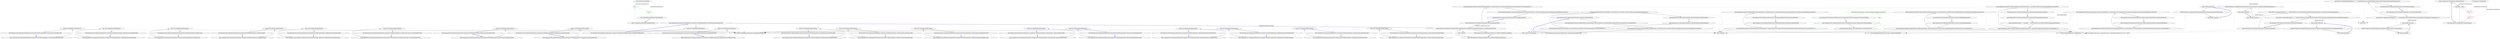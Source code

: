 digraph  {
d1 [label="min = -1", span="18-18", cluster="CommandLine.BaseAttribute.BaseAttribute()", color=green, community=0];
d4 [label="CommandLine.BaseAttribute", span=""];
d0 [label="Entry CommandLine.BaseAttribute.BaseAttribute()", span="16-16", cluster="CommandLine.BaseAttribute.BaseAttribute()"];
d2 [label="max = -1", span="19-19", cluster="CommandLine.BaseAttribute.BaseAttribute()", color=green, community=0];
d3 [label="Exit CommandLine.BaseAttribute.BaseAttribute()", span="16-16", cluster="CommandLine.BaseAttribute.BaseAttribute()"];
m1_27 [label="Entry Humanizer.Tests.DehumanizeToEnumTests.HonorsDescriptionAttribute()", span="28-28", cluster="Humanizer.Tests.DehumanizeToEnumTests.HonorsDescriptionAttribute()", file="HelpTextTests.cs"];
m1_29 [label="Assert.Equal(EnumUnderTest.MemberWithDescriptionAttribute, EnumTestsResources.MemberWithDescriptionAttribute.DehumanizeTo(typeof(EnumUnderTest)))", span="31-31", cluster="Humanizer.Tests.DehumanizeToEnumTests.HonorsDescriptionAttribute()", file="HelpTextTests.cs"];
m1_28 [label="Assert.Equal(EnumUnderTest.MemberWithDescriptionAttribute, EnumTestsResources.MemberWithDescriptionAttribute.DehumanizeTo<EnumUnderTest>())", span="30-30", cluster="Humanizer.Tests.DehumanizeToEnumTests.HonorsDescriptionAttribute()", file="HelpTextTests.cs"];
m1_30 [label="Exit Humanizer.Tests.DehumanizeToEnumTests.HonorsDescriptionAttribute()", span="28-28", cluster="Humanizer.Tests.DehumanizeToEnumTests.HonorsDescriptionAttribute()", file="HelpTextTests.cs"];
m1_75 [label="Entry Humanizer.Tests.DehumanizeToEnumTests.DummyStructWithEnumInterfaces.ToChar(System.IFormatProvider)", span="109-109", cluster="Humanizer.Tests.DehumanizeToEnumTests.DummyStructWithEnumInterfaces.ToChar(System.IFormatProvider)", file="HelpTextTests.cs"];
m1_76 [label="throw new NotImplementedException();", span="111-111", cluster="Humanizer.Tests.DehumanizeToEnumTests.DummyStructWithEnumInterfaces.ToChar(System.IFormatProvider)", file="HelpTextTests.cs"];
m1_77 [label="Exit Humanizer.Tests.DehumanizeToEnumTests.DummyStructWithEnumInterfaces.ToChar(System.IFormatProvider)", span="109-109", cluster="Humanizer.Tests.DehumanizeToEnumTests.DummyStructWithEnumInterfaces.ToChar(System.IFormatProvider)", file="HelpTextTests.cs"];
m1_81 [label="Entry Humanizer.Tests.DehumanizeToEnumTests.DummyStructWithEnumInterfaces.ToByte(System.IFormatProvider)", span="119-119", cluster="Humanizer.Tests.DehumanizeToEnumTests.DummyStructWithEnumInterfaces.ToByte(System.IFormatProvider)", file="HelpTextTests.cs"];
m1_82 [label="throw new NotImplementedException();", span="121-121", cluster="Humanizer.Tests.DehumanizeToEnumTests.DummyStructWithEnumInterfaces.ToByte(System.IFormatProvider)", file="HelpTextTests.cs"];
m1_83 [label="Exit Humanizer.Tests.DehumanizeToEnumTests.DummyStructWithEnumInterfaces.ToByte(System.IFormatProvider)", span="119-119", cluster="Humanizer.Tests.DehumanizeToEnumTests.DummyStructWithEnumInterfaces.ToByte(System.IFormatProvider)", file="HelpTextTests.cs"];
m1_41 [label="Entry Humanizer.Tests.DehumanizeToEnumTests.DehumanizeMembersWithoutDescriptionAttribute()", span="50-50", cluster="Humanizer.Tests.DehumanizeToEnumTests.DehumanizeMembersWithoutDescriptionAttribute()", file="HelpTextTests.cs"];
m1_43 [label="Assert.Equal(EnumUnderTest.MemberWithoutDescriptionAttribute, EnumTestsResources.MemberWithoutDescriptionAttributeSentence.DehumanizeTo(typeof(EnumUnderTest)))", span="53-53", cluster="Humanizer.Tests.DehumanizeToEnumTests.DehumanizeMembersWithoutDescriptionAttribute()", file="HelpTextTests.cs"];
m1_42 [label="Assert.Equal(EnumUnderTest.MemberWithoutDescriptionAttribute, EnumTestsResources.MemberWithoutDescriptionAttributeSentence.DehumanizeTo<EnumUnderTest>())", span="52-52", cluster="Humanizer.Tests.DehumanizeToEnumTests.DehumanizeMembersWithoutDescriptionAttribute()", file="HelpTextTests.cs"];
m1_44 [label="Exit Humanizer.Tests.DehumanizeToEnumTests.DehumanizeMembersWithoutDescriptionAttribute()", span="50-50", cluster="Humanizer.Tests.DehumanizeToEnumTests.DehumanizeMembersWithoutDescriptionAttribute()", file="HelpTextTests.cs"];
m1_65 [label="Entry System.NotImplementedException.NotImplementedException()", span="0-0", cluster="System.NotImplementedException.NotImplementedException()", file="HelpTextTests.cs"];
m1_69 [label="Entry Humanizer.Tests.DehumanizeToEnumTests.DummyStructWithEnumInterfaces.GetTypeCode()", span="99-99", cluster="Humanizer.Tests.DehumanizeToEnumTests.DummyStructWithEnumInterfaces.GetTypeCode()", file="HelpTextTests.cs"];
m1_70 [label="throw new NotImplementedException();", span="101-101", cluster="Humanizer.Tests.DehumanizeToEnumTests.DummyStructWithEnumInterfaces.GetTypeCode()", file="HelpTextTests.cs"];
m1_71 [label="Exit Humanizer.Tests.DehumanizeToEnumTests.DummyStructWithEnumInterfaces.GetTypeCode()", span="99-99", cluster="Humanizer.Tests.DehumanizeToEnumTests.DummyStructWithEnumInterfaces.GetTypeCode()", file="HelpTextTests.cs"];
m1_62 [label="Entry Humanizer.Tests.DehumanizeToEnumTests.DummyStructWithEnumInterfaces.CompareTo(object)", span="89-89", cluster="Humanizer.Tests.DehumanizeToEnumTests.DummyStructWithEnumInterfaces.CompareTo(object)", file="HelpTextTests.cs"];
m1_63 [label="throw new NotImplementedException();", span="91-91", cluster="Humanizer.Tests.DehumanizeToEnumTests.DummyStructWithEnumInterfaces.CompareTo(object)", file="HelpTextTests.cs"];
m1_64 [label="Exit Humanizer.Tests.DehumanizeToEnumTests.DummyStructWithEnumInterfaces.CompareTo(object)", span="89-89", cluster="Humanizer.Tests.DehumanizeToEnumTests.DummyStructWithEnumInterfaces.CompareTo(object)", file="HelpTextTests.cs"];
m1_4 [label="Entry Unk.>", span="", cluster="Unk.>", file="HelpTextTests.cs"];
m1_78 [label="Entry Humanizer.Tests.DehumanizeToEnumTests.DummyStructWithEnumInterfaces.ToSByte(System.IFormatProvider)", span="114-114", cluster="Humanizer.Tests.DehumanizeToEnumTests.DummyStructWithEnumInterfaces.ToSByte(System.IFormatProvider)", file="HelpTextTests.cs"];
m1_79 [label="throw new NotImplementedException();", span="116-116", cluster="Humanizer.Tests.DehumanizeToEnumTests.DummyStructWithEnumInterfaces.ToSByte(System.IFormatProvider)", file="HelpTextTests.cs"];
m1_80 [label="Exit Humanizer.Tests.DehumanizeToEnumTests.DummyStructWithEnumInterfaces.ToSByte(System.IFormatProvider)", span="114-114", cluster="Humanizer.Tests.DehumanizeToEnumTests.DummyStructWithEnumInterfaces.ToSByte(System.IFormatProvider)", file="HelpTextTests.cs"];
m1_117 [label="Entry Humanizer.Tests.DehumanizeToEnumTests.DummyStructWithEnumInterfaces.ToType(System.Type, System.IFormatProvider)", span="179-179", cluster="Humanizer.Tests.DehumanizeToEnumTests.DummyStructWithEnumInterfaces.ToType(System.Type, System.IFormatProvider)", file="HelpTextTests.cs"];
m1_118 [label="throw new NotImplementedException();", span="181-181", cluster="Humanizer.Tests.DehumanizeToEnumTests.DummyStructWithEnumInterfaces.ToType(System.Type, System.IFormatProvider)", file="HelpTextTests.cs"];
m1_119 [label="Exit Humanizer.Tests.DehumanizeToEnumTests.DummyStructWithEnumInterfaces.ToType(System.Type, System.IFormatProvider)", span="179-179", cluster="Humanizer.Tests.DehumanizeToEnumTests.DummyStructWithEnumInterfaces.ToType(System.Type, System.IFormatProvider)", file="HelpTextTests.cs"];
m1_96 [label="Entry Humanizer.Tests.DehumanizeToEnumTests.DummyStructWithEnumInterfaces.ToInt64(System.IFormatProvider)", span="144-144", cluster="Humanizer.Tests.DehumanizeToEnumTests.DummyStructWithEnumInterfaces.ToInt64(System.IFormatProvider)", file="HelpTextTests.cs"];
m1_97 [label="throw new NotImplementedException();", span="146-146", cluster="Humanizer.Tests.DehumanizeToEnumTests.DummyStructWithEnumInterfaces.ToInt64(System.IFormatProvider)", file="HelpTextTests.cs"];
m1_98 [label="Exit Humanizer.Tests.DehumanizeToEnumTests.DummyStructWithEnumInterfaces.ToInt64(System.IFormatProvider)", span="144-144", cluster="Humanizer.Tests.DehumanizeToEnumTests.DummyStructWithEnumInterfaces.ToInt64(System.IFormatProvider)", file="HelpTextTests.cs"];
m1_13 [label="Entry Humanizer.Tests.DehumanizeToEnumTests.ThrowsForEnumNoMatch()", span="15-15", cluster="Humanizer.Tests.DehumanizeToEnumTests.ThrowsForEnumNoMatch()", file="HelpTextTests.cs"];
m1_15 [label="Assert.Throws<NoMatchFoundException>(() => EnumTestsResources.MemberWithDescriptionAttribute.DehumanizeTo(typeof(DummyEnum)))", span="18-18", cluster="Humanizer.Tests.DehumanizeToEnumTests.ThrowsForEnumNoMatch()", file="HelpTextTests.cs"];
m1_14 [label="Assert.Throws<NoMatchFoundException>(() => EnumTestsResources.MemberWithDescriptionAttribute.DehumanizeTo<DummyEnum>())", span="17-17", cluster="Humanizer.Tests.DehumanizeToEnumTests.ThrowsForEnumNoMatch()", file="HelpTextTests.cs"];
m1_16 [label="Exit Humanizer.Tests.DehumanizeToEnumTests.ThrowsForEnumNoMatch()", span="15-15", cluster="Humanizer.Tests.DehumanizeToEnumTests.ThrowsForEnumNoMatch()", file="HelpTextTests.cs"];
m1_54 [label="Entry Humanizer.Tests.DehumanizeToEnumTests.HonorsDisplayAttribute()", span="74-74", cluster="Humanizer.Tests.DehumanizeToEnumTests.HonorsDisplayAttribute()", file="HelpTextTests.cs"];
m1_56 [label="Assert.Equal(EnumUnderTest.MemberWithDisplayAttribute, EnumTestsResources.MemberWithDisplayAttribute.DehumanizeTo(typeof(EnumUnderTest)))", span="77-77", cluster="Humanizer.Tests.DehumanizeToEnumTests.HonorsDisplayAttribute()", file="HelpTextTests.cs"];
m1_55 [label="Assert.Equal(EnumUnderTest.MemberWithDisplayAttribute, EnumTestsResources.MemberWithDisplayAttribute.DehumanizeTo<EnumUnderTest>())", span="76-76", cluster="Humanizer.Tests.DehumanizeToEnumTests.HonorsDisplayAttribute()", file="HelpTextTests.cs"];
m1_57 [label="Exit Humanizer.Tests.DehumanizeToEnumTests.HonorsDisplayAttribute()", span="74-74", cluster="Humanizer.Tests.DehumanizeToEnumTests.HonorsDisplayAttribute()", file="HelpTextTests.cs"];
m1_12 [label="Entry string.DehumanizeTo(System.Type, Humanizer.OnNoMatch)", span="33-33", cluster="string.DehumanizeTo(System.Type, Humanizer.OnNoMatch)", file="HelpTextTests.cs"];
m1_17 [label="Entry lambda expression", span="17-17", cluster="lambda expression", file="HelpTextTests.cs"];
m1_10 [label="EnumTestsResources.MemberWithDescriptionAttribute.DehumanizeTo(typeof(DummyStructWithEnumInterfaces))", span="11-11", cluster="lambda expression", file="HelpTextTests.cs"];
m1_21 [label="EnumTestsResources.MemberWithDescriptionAttribute.DehumanizeTo(typeof(DummyEnum))", span="18-18", cluster="lambda expression", file="HelpTextTests.cs"];
m1_6 [label="EnumTestsResources.MemberWithDescriptionAttribute.DehumanizeTo<DummyStructWithEnumInterfaces>()", span="10-10", cluster="lambda expression", file="HelpTextTests.cs"];
m1_18 [label="EnumTestsResources.MemberWithDescriptionAttribute.DehumanizeTo<DummyEnum>()", span="17-17", cluster="lambda expression", file="HelpTextTests.cs"];
m1_9 [label="Entry lambda expression", span="11-11", cluster="lambda expression", file="HelpTextTests.cs"];
m1_11 [label="Exit lambda expression", span="11-11", cluster="lambda expression", file="HelpTextTests.cs"];
m1_20 [label="Entry lambda expression", span="18-18", cluster="lambda expression", file="HelpTextTests.cs"];
m1_22 [label="Exit lambda expression", span="18-18", cluster="lambda expression", file="HelpTextTests.cs"];
m1_5 [label="Entry lambda expression", span="10-10", cluster="lambda expression", file="HelpTextTests.cs"];
m1_7 [label="Exit lambda expression", span="10-10", cluster="lambda expression", file="HelpTextTests.cs"];
m1_19 [label="Exit lambda expression", span="17-17", cluster="lambda expression", file="HelpTextTests.cs"];
m1_26 [label="Entry Unk.Null", span="", cluster="Unk.Null", file="HelpTextTests.cs"];
m1_0 [label="Entry Humanizer.Tests.DehumanizeToEnumTests.ThrowsForNonEnums()", span="8-8", cluster="Humanizer.Tests.DehumanizeToEnumTests.ThrowsForNonEnums()", file="HelpTextTests.cs"];
m1_2 [label="Assert.Throws<ArgumentException>(() => EnumTestsResources.MemberWithDescriptionAttribute.DehumanizeTo(typeof(DummyStructWithEnumInterfaces)))", span="11-11", cluster="Humanizer.Tests.DehumanizeToEnumTests.ThrowsForNonEnums()", file="HelpTextTests.cs"];
m1_1 [label="Assert.Throws<ArgumentException>(() => EnumTestsResources.MemberWithDescriptionAttribute.DehumanizeTo<DummyStructWithEnumInterfaces>())", span="10-10", cluster="Humanizer.Tests.DehumanizeToEnumTests.ThrowsForNonEnums()", file="HelpTextTests.cs"];
m1_3 [label="Exit Humanizer.Tests.DehumanizeToEnumTests.ThrowsForNonEnums()", span="8-8", cluster="Humanizer.Tests.DehumanizeToEnumTests.ThrowsForNonEnums()", file="HelpTextTests.cs"];
m1_53 [label="Entry System.Enum.ToString()", span="0-0", cluster="System.Enum.ToString()", file="HelpTextTests.cs"];
m1_45 [label="Entry Humanizer.Tests.DehumanizeToEnumTests.IsCaseInsensitive(string, Humanizer.Tests.EnumUnderTest)", span="60-60", cluster="Humanizer.Tests.DehumanizeToEnumTests.IsCaseInsensitive(string, Humanizer.Tests.EnumUnderTest)", file="HelpTextTests.cs"];
m1_47 [label="Assert.Equal(expectedEnum, input.DehumanizeTo(typeof(EnumUnderTest)))", span="63-63", cluster="Humanizer.Tests.DehumanizeToEnumTests.IsCaseInsensitive(string, Humanizer.Tests.EnumUnderTest)", color=green, community=0, file="HelpTextTests.cs"];
m1_46 [label="Assert.Equal(expectedEnum, input.DehumanizeTo<EnumUnderTest>())", span="62-62", cluster="Humanizer.Tests.DehumanizeToEnumTests.IsCaseInsensitive(string, Humanizer.Tests.EnumUnderTest)", file="HelpTextTests.cs"];
m1_48 [label="Exit Humanizer.Tests.DehumanizeToEnumTests.IsCaseInsensitive(string, Humanizer.Tests.EnumUnderTest)", span="60-60", cluster="Humanizer.Tests.DehumanizeToEnumTests.IsCaseInsensitive(string, Humanizer.Tests.EnumUnderTest)", file="HelpTextTests.cs"];
m1_102 [label="Entry Humanizer.Tests.DehumanizeToEnumTests.DummyStructWithEnumInterfaces.ToSingle(System.IFormatProvider)", span="154-154", cluster="Humanizer.Tests.DehumanizeToEnumTests.DummyStructWithEnumInterfaces.ToSingle(System.IFormatProvider)", file="HelpTextTests.cs"];
m1_103 [label="throw new NotImplementedException();", span="156-156", cluster="Humanizer.Tests.DehumanizeToEnumTests.DummyStructWithEnumInterfaces.ToSingle(System.IFormatProvider)", file="HelpTextTests.cs"];
m1_104 [label="Exit Humanizer.Tests.DehumanizeToEnumTests.DummyStructWithEnumInterfaces.ToSingle(System.IFormatProvider)", span="154-154", cluster="Humanizer.Tests.DehumanizeToEnumTests.DummyStructWithEnumInterfaces.ToSingle(System.IFormatProvider)", file="HelpTextTests.cs"];
m1_105 [label="Entry Humanizer.Tests.DehumanizeToEnumTests.DummyStructWithEnumInterfaces.ToDouble(System.IFormatProvider)", span="159-159", cluster="Humanizer.Tests.DehumanizeToEnumTests.DummyStructWithEnumInterfaces.ToDouble(System.IFormatProvider)", file="HelpTextTests.cs"];
m1_106 [label="throw new NotImplementedException();", span="161-161", cluster="Humanizer.Tests.DehumanizeToEnumTests.DummyStructWithEnumInterfaces.ToDouble(System.IFormatProvider)", file="HelpTextTests.cs"];
m1_107 [label="Exit Humanizer.Tests.DehumanizeToEnumTests.DummyStructWithEnumInterfaces.ToDouble(System.IFormatProvider)", span="159-159", cluster="Humanizer.Tests.DehumanizeToEnumTests.DummyStructWithEnumInterfaces.ToDouble(System.IFormatProvider)", file="HelpTextTests.cs"];
m1_99 [label="Entry Humanizer.Tests.DehumanizeToEnumTests.DummyStructWithEnumInterfaces.ToUInt64(System.IFormatProvider)", span="149-149", cluster="Humanizer.Tests.DehumanizeToEnumTests.DummyStructWithEnumInterfaces.ToUInt64(System.IFormatProvider)", file="HelpTextTests.cs"];
m1_100 [label="throw new NotImplementedException();", span="151-151", cluster="Humanizer.Tests.DehumanizeToEnumTests.DummyStructWithEnumInterfaces.ToUInt64(System.IFormatProvider)", file="HelpTextTests.cs"];
m1_101 [label="Exit Humanizer.Tests.DehumanizeToEnumTests.DummyStructWithEnumInterfaces.ToUInt64(System.IFormatProvider)", span="149-149", cluster="Humanizer.Tests.DehumanizeToEnumTests.DummyStructWithEnumInterfaces.ToUInt64(System.IFormatProvider)", file="HelpTextTests.cs"];
m1_93 [label="Entry Humanizer.Tests.DehumanizeToEnumTests.DummyStructWithEnumInterfaces.ToUInt32(System.IFormatProvider)", span="139-139", cluster="Humanizer.Tests.DehumanizeToEnumTests.DummyStructWithEnumInterfaces.ToUInt32(System.IFormatProvider)", file="HelpTextTests.cs"];
m1_94 [label="throw new NotImplementedException();", span="141-141", cluster="Humanizer.Tests.DehumanizeToEnumTests.DummyStructWithEnumInterfaces.ToUInt32(System.IFormatProvider)", file="HelpTextTests.cs"];
m1_95 [label="Exit Humanizer.Tests.DehumanizeToEnumTests.DummyStructWithEnumInterfaces.ToUInt32(System.IFormatProvider)", span="139-139", cluster="Humanizer.Tests.DehumanizeToEnumTests.DummyStructWithEnumInterfaces.ToUInt32(System.IFormatProvider)", file="HelpTextTests.cs"];
m1_108 [label="Entry Humanizer.Tests.DehumanizeToEnumTests.DummyStructWithEnumInterfaces.ToDecimal(System.IFormatProvider)", span="164-164", cluster="Humanizer.Tests.DehumanizeToEnumTests.DummyStructWithEnumInterfaces.ToDecimal(System.IFormatProvider)", file="HelpTextTests.cs"];
m1_109 [label="throw new NotImplementedException();", span="166-166", cluster="Humanizer.Tests.DehumanizeToEnumTests.DummyStructWithEnumInterfaces.ToDecimal(System.IFormatProvider)", file="HelpTextTests.cs"];
m1_110 [label="Exit Humanizer.Tests.DehumanizeToEnumTests.DummyStructWithEnumInterfaces.ToDecimal(System.IFormatProvider)", span="164-164", cluster="Humanizer.Tests.DehumanizeToEnumTests.DummyStructWithEnumInterfaces.ToDecimal(System.IFormatProvider)", file="HelpTextTests.cs"];
m1_66 [label="Entry Humanizer.Tests.DehumanizeToEnumTests.DummyStructWithEnumInterfaces.ToString(string, System.IFormatProvider)", span="94-94", cluster="Humanizer.Tests.DehumanizeToEnumTests.DummyStructWithEnumInterfaces.ToString(string, System.IFormatProvider)", file="HelpTextTests.cs"];
m1_67 [label="throw new NotImplementedException();", span="96-96", cluster="Humanizer.Tests.DehumanizeToEnumTests.DummyStructWithEnumInterfaces.ToString(string, System.IFormatProvider)", file="HelpTextTests.cs"];
m1_68 [label="Exit Humanizer.Tests.DehumanizeToEnumTests.DummyStructWithEnumInterfaces.ToString(string, System.IFormatProvider)", span="94-94", cluster="Humanizer.Tests.DehumanizeToEnumTests.DummyStructWithEnumInterfaces.ToString(string, System.IFormatProvider)", file="HelpTextTests.cs"];
m1_90 [label="Entry Humanizer.Tests.DehumanizeToEnumTests.DummyStructWithEnumInterfaces.ToInt32(System.IFormatProvider)", span="134-134", cluster="Humanizer.Tests.DehumanizeToEnumTests.DummyStructWithEnumInterfaces.ToInt32(System.IFormatProvider)", file="HelpTextTests.cs"];
m1_91 [label="throw new NotImplementedException();", span="136-136", cluster="Humanizer.Tests.DehumanizeToEnumTests.DummyStructWithEnumInterfaces.ToInt32(System.IFormatProvider)", file="HelpTextTests.cs"];
m1_92 [label="Exit Humanizer.Tests.DehumanizeToEnumTests.DummyStructWithEnumInterfaces.ToInt32(System.IFormatProvider)", span="134-134", cluster="Humanizer.Tests.DehumanizeToEnumTests.DummyStructWithEnumInterfaces.ToInt32(System.IFormatProvider)", file="HelpTextTests.cs"];
m1_111 [label="Entry Humanizer.Tests.DehumanizeToEnumTests.DummyStructWithEnumInterfaces.ToDateTime(System.IFormatProvider)", span="169-169", cluster="Humanizer.Tests.DehumanizeToEnumTests.DummyStructWithEnumInterfaces.ToDateTime(System.IFormatProvider)", file="HelpTextTests.cs"];
m1_112 [label="throw new NotImplementedException();", span="171-171", cluster="Humanizer.Tests.DehumanizeToEnumTests.DummyStructWithEnumInterfaces.ToDateTime(System.IFormatProvider)", file="HelpTextTests.cs"];
m1_113 [label="Exit Humanizer.Tests.DehumanizeToEnumTests.DummyStructWithEnumInterfaces.ToDateTime(System.IFormatProvider)", span="169-169", cluster="Humanizer.Tests.DehumanizeToEnumTests.DummyStructWithEnumInterfaces.ToDateTime(System.IFormatProvider)", file="HelpTextTests.cs"];
m1_49 [label="Entry Humanizer.Tests.DehumanizeToEnumTests.AllCapitalMembersAreReturnedAsIs()", span="67-67", cluster="Humanizer.Tests.DehumanizeToEnumTests.AllCapitalMembersAreReturnedAsIs()", file="HelpTextTests.cs"];
m1_51 [label="Assert.Equal(EnumUnderTest.ALLCAPITALS, EnumUnderTest.ALLCAPITALS.ToString().DehumanizeTo(typeof(EnumUnderTest)))", span="70-70", cluster="Humanizer.Tests.DehumanizeToEnumTests.AllCapitalMembersAreReturnedAsIs()", file="HelpTextTests.cs"];
m1_50 [label="Assert.Equal(EnumUnderTest.ALLCAPITALS, EnumUnderTest.ALLCAPITALS.ToString().DehumanizeTo<EnumUnderTest>())", span="69-69", cluster="Humanizer.Tests.DehumanizeToEnumTests.AllCapitalMembersAreReturnedAsIs()", file="HelpTextTests.cs"];
m1_52 [label="Exit Humanizer.Tests.DehumanizeToEnumTests.AllCapitalMembersAreReturnedAsIs()", span="67-67", cluster="Humanizer.Tests.DehumanizeToEnumTests.AllCapitalMembersAreReturnedAsIs()", file="HelpTextTests.cs"];
m1_72 [label="Entry Humanizer.Tests.DehumanizeToEnumTests.DummyStructWithEnumInterfaces.ToBoolean(System.IFormatProvider)", span="104-104", cluster="Humanizer.Tests.DehumanizeToEnumTests.DummyStructWithEnumInterfaces.ToBoolean(System.IFormatProvider)", file="HelpTextTests.cs"];
m1_73 [label="throw new NotImplementedException();", span="106-106", cluster="Humanizer.Tests.DehumanizeToEnumTests.DummyStructWithEnumInterfaces.ToBoolean(System.IFormatProvider)", file="HelpTextTests.cs"];
m1_74 [label="Exit Humanizer.Tests.DehumanizeToEnumTests.DummyStructWithEnumInterfaces.ToBoolean(System.IFormatProvider)", span="104-104", cluster="Humanizer.Tests.DehumanizeToEnumTests.DummyStructWithEnumInterfaces.ToBoolean(System.IFormatProvider)", file="HelpTextTests.cs"];
m1_84 [label="Entry Humanizer.Tests.DehumanizeToEnumTests.DummyStructWithEnumInterfaces.ToInt16(System.IFormatProvider)", span="124-124", cluster="Humanizer.Tests.DehumanizeToEnumTests.DummyStructWithEnumInterfaces.ToInt16(System.IFormatProvider)", file="HelpTextTests.cs"];
m1_85 [label="throw new NotImplementedException();", span="126-126", cluster="Humanizer.Tests.DehumanizeToEnumTests.DummyStructWithEnumInterfaces.ToInt16(System.IFormatProvider)", file="HelpTextTests.cs"];
m1_86 [label="Exit Humanizer.Tests.DehumanizeToEnumTests.DummyStructWithEnumInterfaces.ToInt16(System.IFormatProvider)", span="124-124", cluster="Humanizer.Tests.DehumanizeToEnumTests.DummyStructWithEnumInterfaces.ToInt16(System.IFormatProvider)", file="HelpTextTests.cs"];
m1_8 [label="Entry string.DehumanizeTo<TTargetEnum>()", span="18-18", cluster="string.DehumanizeTo<TTargetEnum>()", file="HelpTextTests.cs"];
m1_114 [label="Entry Humanizer.Tests.DehumanizeToEnumTests.DummyStructWithEnumInterfaces.ToString(System.IFormatProvider)", span="174-174", cluster="Humanizer.Tests.DehumanizeToEnumTests.DummyStructWithEnumInterfaces.ToString(System.IFormatProvider)", file="HelpTextTests.cs"];
m1_115 [label="throw new NotImplementedException();", span="176-176", cluster="Humanizer.Tests.DehumanizeToEnumTests.DummyStructWithEnumInterfaces.ToString(System.IFormatProvider)", file="HelpTextTests.cs"];
m1_116 [label="Exit Humanizer.Tests.DehumanizeToEnumTests.DummyStructWithEnumInterfaces.ToString(System.IFormatProvider)", span="174-174", cluster="Humanizer.Tests.DehumanizeToEnumTests.DummyStructWithEnumInterfaces.ToString(System.IFormatProvider)", file="HelpTextTests.cs"];
m1_32 [label="Entry Humanizer.Tests.DehumanizeToEnumTests.HonorsDescriptionAttributeSubclasses()", span="35-35", cluster="Humanizer.Tests.DehumanizeToEnumTests.HonorsDescriptionAttributeSubclasses()", file="HelpTextTests.cs"];
m1_35 [label="Assert.Equal(EnumUnderTest.MemberWithDescriptionAttributeSubclass, calculatedDescription.DehumanizeTo(typeof(EnumUnderTest)))", span="39-39", cluster="Humanizer.Tests.DehumanizeToEnumTests.HonorsDescriptionAttributeSubclasses()", file="HelpTextTests.cs"];
m1_34 [label="Assert.Equal(EnumUnderTest.MemberWithDescriptionAttributeSubclass, calculatedDescription.DehumanizeTo<EnumUnderTest>())", span="38-38", cluster="Humanizer.Tests.DehumanizeToEnumTests.HonorsDescriptionAttributeSubclasses()", file="HelpTextTests.cs"];
m1_33 [label="string calculatedDescription = ''Overridden '' + EnumTestsResources.MemberWithDescriptionAttributeSubclass", span="37-37", cluster="Humanizer.Tests.DehumanizeToEnumTests.HonorsDescriptionAttributeSubclasses()", file="HelpTextTests.cs"];
m1_36 [label="Exit Humanizer.Tests.DehumanizeToEnumTests.HonorsDescriptionAttributeSubclasses()", span="35-35", cluster="Humanizer.Tests.DehumanizeToEnumTests.HonorsDescriptionAttributeSubclasses()", file="HelpTextTests.cs"];
m1_87 [label="Entry Humanizer.Tests.DehumanizeToEnumTests.DummyStructWithEnumInterfaces.ToUInt16(System.IFormatProvider)", span="129-129", cluster="Humanizer.Tests.DehumanizeToEnumTests.DummyStructWithEnumInterfaces.ToUInt16(System.IFormatProvider)", file="HelpTextTests.cs"];
m1_88 [label="throw new NotImplementedException();", span="131-131", cluster="Humanizer.Tests.DehumanizeToEnumTests.DummyStructWithEnumInterfaces.ToUInt16(System.IFormatProvider)", file="HelpTextTests.cs"];
m1_89 [label="Exit Humanizer.Tests.DehumanizeToEnumTests.DummyStructWithEnumInterfaces.ToUInt16(System.IFormatProvider)", span="129-129", cluster="Humanizer.Tests.DehumanizeToEnumTests.DummyStructWithEnumInterfaces.ToUInt16(System.IFormatProvider)", file="HelpTextTests.cs"];
m1_23 [label="Entry Humanizer.Tests.DehumanizeToEnumTests.CanReturnNullForEnumNoMatch()", span="22-22", cluster="Humanizer.Tests.DehumanizeToEnumTests.CanReturnNullForEnumNoMatch()", file="HelpTextTests.cs"];
m1_24 [label="Assert.Null(EnumTestsResources.MemberWithDescriptionAttribute.DehumanizeTo(typeof(DummyEnum), OnNoMatch.ReturnsNull))", span="24-24", cluster="Humanizer.Tests.DehumanizeToEnumTests.CanReturnNullForEnumNoMatch()", file="HelpTextTests.cs"];
m1_25 [label="Exit Humanizer.Tests.DehumanizeToEnumTests.CanReturnNullForEnumNoMatch()", span="22-22", cluster="Humanizer.Tests.DehumanizeToEnumTests.CanReturnNullForEnumNoMatch()", file="HelpTextTests.cs"];
m1_58 [label="Entry Humanizer.Tests.DehumanizeToEnumTests.HonorsLocalizedDisplayAttribute()", span="81-81", cluster="Humanizer.Tests.DehumanizeToEnumTests.HonorsLocalizedDisplayAttribute()", file="HelpTextTests.cs"];
m1_60 [label="Assert.Equal(EnumUnderTest.MemberWithLocalizedDisplayAttribute, EnumTestsResources.MemberWithLocalizedDisplayAttribute.DehumanizeTo(typeof(EnumUnderTest)))", span="84-84", cluster="Humanizer.Tests.DehumanizeToEnumTests.HonorsLocalizedDisplayAttribute()", file="HelpTextTests.cs"];
m1_59 [label="Assert.Equal(EnumUnderTest.MemberWithLocalizedDisplayAttribute, EnumTestsResources.MemberWithLocalizedDisplayAttribute.DehumanizeTo<EnumUnderTest>())", span="83-83", cluster="Humanizer.Tests.DehumanizeToEnumTests.HonorsLocalizedDisplayAttribute()", file="HelpTextTests.cs"];
m1_61 [label="Exit Humanizer.Tests.DehumanizeToEnumTests.HonorsLocalizedDisplayAttribute()", span="81-81", cluster="Humanizer.Tests.DehumanizeToEnumTests.HonorsLocalizedDisplayAttribute()", file="HelpTextTests.cs"];
m1_31 [label="Entry Unk.Equal", span="", cluster="Unk.Equal", file="HelpTextTests.cs"];
m1_37 [label="Entry Humanizer.Tests.DehumanizeToEnumTests.HonorsAnyAttributeWithDescriptionStringProperty()", span="43-43", cluster="Humanizer.Tests.DehumanizeToEnumTests.HonorsAnyAttributeWithDescriptionStringProperty()", file="HelpTextTests.cs"];
m1_39 [label="Assert.Equal(EnumUnderTest.MemberWithCustomDescriptionAttribute, EnumTestsResources.MemberWithCustomDescriptionAttribute.DehumanizeTo(typeof(EnumUnderTest)))", span="46-46", cluster="Humanizer.Tests.DehumanizeToEnumTests.HonorsAnyAttributeWithDescriptionStringProperty()", file="HelpTextTests.cs"];
m1_38 [label="Assert.Equal(EnumUnderTest.MemberWithCustomDescriptionAttribute, EnumTestsResources.MemberWithCustomDescriptionAttribute.DehumanizeTo<EnumUnderTest>())", span="45-45", cluster="Humanizer.Tests.DehumanizeToEnumTests.HonorsAnyAttributeWithDescriptionStringProperty()", file="HelpTextTests.cs"];
m1_40 [label="Exit Humanizer.Tests.DehumanizeToEnumTests.HonorsAnyAttributeWithDescriptionStringProperty()", span="43-43", cluster="Humanizer.Tests.DehumanizeToEnumTests.HonorsAnyAttributeWithDescriptionStringProperty()", file="HelpTextTests.cs"];
m3_0 [label="Entry CommandLine.ValueAttribute.ValueAttribute(int)", span="20-20", cluster="CommandLine.ValueAttribute.ValueAttribute(int)", file="ValueAttribute.cs"];
m3_1 [label="this.index = index", span="22-22", cluster="CommandLine.ValueAttribute.ValueAttribute(int)", file="ValueAttribute.cs"];
m3_2 [label="min = -1", span="23-23", cluster="CommandLine.ValueAttribute.ValueAttribute(int)", color=red, community=0, file="ValueAttribute.cs"];
m3_3 [label="max = -1", span="24-24", cluster="CommandLine.ValueAttribute.ValueAttribute(int)", color=red, community=0, file="ValueAttribute.cs"];
m3_4 [label="Exit CommandLine.ValueAttribute.ValueAttribute(int)", span="20-20", cluster="CommandLine.ValueAttribute.ValueAttribute(int)", file="ValueAttribute.cs"];
m3_5 [label="CommandLine.ValueAttribute", span="", file="ValueAttribute.cs"];
d1 -> d2  [key=0, style=solid, color=green];
d4 -> d1  [key=1, style=dashed, color=green, label="CommandLine.BaseAttribute"];
d4 -> d2  [key=1, style=dashed, color=green, label="CommandLine.BaseAttribute"];
d0 -> d1  [key=0, style=solid, color=green];
d2 -> d3  [key=0, style=solid, color=green];
d3 -> d0  [key=0, style=bold, color=blue];
m1_27 -> m1_28  [key=0, style=solid];
m1_29 -> m1_12  [key=2, style=dotted];
m1_29 -> m1_31  [key=2, style=dotted];
m1_29 -> m1_30  [key=0, style=solid];
m1_28 -> m1_31  [key=2, style=dotted];
m1_28 -> m1_8  [key=2, style=dotted];
m1_28 -> m1_29  [key=0, style=solid];
m1_30 -> m1_27  [key=0, style=bold, color=blue];
m1_75 -> m1_76  [key=0, style=solid];
m1_76 -> m1_65  [key=2, style=dotted];
m1_76 -> m1_77  [key=0, style=solid];
m1_77 -> m1_75  [key=0, style=bold, color=blue];
m1_81 -> m1_82  [key=0, style=solid];
m1_82 -> m1_65  [key=2, style=dotted];
m1_82 -> m1_83  [key=0, style=solid];
m1_83 -> m1_81  [key=0, style=bold, color=blue];
m1_41 -> m1_42  [key=0, style=solid];
m1_43 -> m1_12  [key=2, style=dotted];
m1_43 -> m1_31  [key=2, style=dotted];
m1_43 -> m1_44  [key=0, style=solid];
m1_42 -> m1_31  [key=2, style=dotted];
m1_42 -> m1_8  [key=2, style=dotted];
m1_42 -> m1_43  [key=0, style=solid];
m1_44 -> m1_41  [key=0, style=bold, color=blue];
m1_69 -> m1_70  [key=0, style=solid];
m1_70 -> m1_65  [key=2, style=dotted];
m1_70 -> m1_71  [key=0, style=solid];
m1_71 -> m1_69  [key=0, style=bold, color=blue];
m1_62 -> m1_63  [key=0, style=solid];
m1_63 -> m1_65  [key=2, style=dotted];
m1_63 -> m1_64  [key=0, style=solid];
m1_64 -> m1_62  [key=0, style=bold, color=blue];
m1_78 -> m1_79  [key=0, style=solid];
m1_79 -> m1_65  [key=2, style=dotted];
m1_79 -> m1_80  [key=0, style=solid];
m1_80 -> m1_78  [key=0, style=bold, color=blue];
m1_117 -> m1_118  [key=0, style=solid];
m1_118 -> m1_65  [key=2, style=dotted];
m1_118 -> m1_119  [key=0, style=solid];
m1_119 -> m1_117  [key=0, style=bold, color=blue];
m1_96 -> m1_97  [key=0, style=solid];
m1_97 -> m1_65  [key=2, style=dotted];
m1_97 -> m1_98  [key=0, style=solid];
m1_98 -> m1_96  [key=0, style=bold, color=blue];
m1_13 -> m1_14  [key=0, style=solid];
m1_15 -> m1_20  [key=1, style=dashed, color=darkseagreen4, label="lambda expression"];
m1_15 -> m1_16  [key=0, style=solid];
m1_15 -> m1_4  [key=2, style=dotted];
m1_14 -> m1_17  [key=1, style=dashed, color=darkseagreen4, label="lambda expression"];
m1_14 -> m1_15  [key=0, style=solid];
m1_14 -> m1_4  [key=2, style=dotted];
m1_16 -> m1_13  [key=0, style=bold, color=blue];
m1_54 -> m1_24  [key=3, color=darkorchid, style=bold, label="Parameter variable string value"];
m1_54 -> m1_55  [key=0, style=solid];
m1_56 -> m1_12  [key=2, style=dotted];
m1_56 -> m1_31  [key=2, style=dotted];
m1_56 -> m1_57  [key=0, style=solid];
m1_55 -> m1_31  [key=2, style=dotted];
m1_55 -> m1_8  [key=2, style=dotted];
m1_55 -> m1_56  [key=0, style=solid];
m1_57 -> m1_54  [key=0, style=bold, color=blue];
m1_17 -> m1_18  [key=0, style=solid];
m1_10 -> m1_12  [key=2, style=dotted];
m1_10 -> m1_11  [key=0, style=solid];
m1_21 -> m1_12  [key=2, style=dotted];
m1_21 -> m1_22  [key=0, style=solid];
m1_6 -> m1_8  [key=2, style=dotted];
m1_6 -> m1_7  [key=0, style=solid];
m1_18 -> m1_8  [key=2, style=dotted];
m1_18 -> m1_19  [key=0, style=solid];
m1_9 -> m1_10  [key=0, style=solid];
m1_11 -> m1_9  [key=0, style=bold, color=blue];
m1_20 -> m1_21  [key=0, style=solid];
m1_22 -> m1_20  [key=0, style=bold, color=blue];
m1_5 -> m1_6  [key=0, style=solid];
m1_7 -> m1_5  [key=0, style=bold, color=blue];
m1_19 -> m1_17  [key=0, style=bold, color=blue];
m1_0 -> m1_1  [key=0, style=solid];
m1_2 -> m1_9  [key=1, style=dashed, color=darkseagreen4, label="lambda expression"];
m1_2 -> m1_3  [key=0, style=solid];
m1_2 -> m1_4  [key=2, style=dotted];
m1_1 -> m1_5  [key=1, style=dashed, color=darkseagreen4, label="lambda expression"];
m1_1 -> m1_2  [key=0, style=solid];
m1_1 -> m1_4  [key=2, style=dotted];
m1_3 -> m1_0  [key=0, style=bold, color=blue];
m1_45 -> m1_47  [key=1, style=dashed, color=green, label=string];
m1_45 -> m1_46  [key=0, style=solid];
m1_47 -> m1_48  [key=0, style=solid, color=green];
m1_47 -> m1_12  [key=2, style=dotted, color=green];
m1_47 -> m1_31  [key=2, style=dotted, color=green];
m1_46 -> m1_47  [key=0, style=solid, color=green];
m1_46 -> m1_8  [key=2, style=dotted];
m1_46 -> m1_31  [key=2, style=dotted];
m1_48 -> m1_45  [key=0, style=bold, color=blue];
m1_102 -> m1_103  [key=0, style=solid];
m1_103 -> m1_65  [key=2, style=dotted];
m1_103 -> m1_104  [key=0, style=solid];
m1_104 -> m1_102  [key=0, style=bold, color=blue];
m1_105 -> m1_106  [key=0, style=solid];
m1_106 -> m1_65  [key=2, style=dotted];
m1_106 -> m1_107  [key=0, style=solid];
m1_107 -> m1_105  [key=0, style=bold, color=blue];
m1_99 -> m1_100  [key=0, style=solid];
m1_100 -> m1_65  [key=2, style=dotted];
m1_100 -> m1_101  [key=0, style=solid];
m1_101 -> m1_99  [key=0, style=bold, color=blue];
m1_93 -> m1_94  [key=0, style=solid];
m1_94 -> m1_65  [key=2, style=dotted];
m1_94 -> m1_95  [key=0, style=solid];
m1_95 -> m1_93  [key=0, style=bold, color=blue];
m1_108 -> m1_109  [key=0, style=solid];
m1_109 -> m1_65  [key=2, style=dotted];
m1_109 -> m1_110  [key=0, style=solid];
m1_110 -> m1_108  [key=0, style=bold, color=blue];
m1_66 -> m1_67  [key=0, style=solid];
m1_67 -> m1_65  [key=2, style=dotted];
m1_67 -> m1_68  [key=0, style=solid];
m1_68 -> m1_66  [key=0, style=bold, color=blue];
m1_90 -> m1_91  [key=0, style=solid];
m1_91 -> m1_65  [key=2, style=dotted];
m1_91 -> m1_92  [key=0, style=solid];
m1_92 -> m1_90  [key=0, style=bold, color=blue];
m1_111 -> m1_112  [key=0, style=solid];
m1_112 -> m1_65  [key=2, style=dotted];
m1_112 -> m1_113  [key=0, style=solid];
m1_113 -> m1_111  [key=0, style=bold, color=blue];
m1_49 -> m1_50  [key=0, style=solid];
m1_51 -> m1_12  [key=2, style=dotted];
m1_51 -> m1_31  [key=2, style=dotted];
m1_51 -> m1_52  [key=0, style=solid];
m1_51 -> m1_53  [key=2, style=dotted];
m1_50 -> m1_31  [key=2, style=dotted];
m1_50 -> m1_8  [key=2, style=dotted];
m1_50 -> m1_51  [key=0, style=solid];
m1_50 -> m1_53  [key=2, style=dotted];
m1_52 -> m1_49  [key=0, style=bold, color=blue];
m1_72 -> m1_73  [key=0, style=solid];
m1_73 -> m1_65  [key=2, style=dotted];
m1_73 -> m1_74  [key=0, style=solid];
m1_74 -> m1_72  [key=0, style=bold, color=blue];
m1_84 -> m1_24  [key=3, color=darkorchid, style=bold, label="Parameter variable string value"];
m1_84 -> m1_85  [key=0, style=solid];
m1_85 -> m1_86  [key=0, style=solid];
m1_85 -> m1_65  [key=2, style=dotted];
m1_86 -> m1_84  [key=0, style=bold, color=blue];
m1_8 -> m1_8  [key=3, color=darkorchid, style=bold, label="Local variable System.Func<CommandLine.Error, CommandLine.Infrastructure.Unit> onError"];
m1_114 -> m1_115  [key=0, style=solid];
m1_115 -> m1_65  [key=2, style=dotted];
m1_115 -> m1_116  [key=0, style=solid];
m1_116 -> m1_114  [key=0, style=bold, color=blue];
m1_32 -> m1_33  [key=0, style=solid];
m1_35 -> m1_12  [key=2, style=dotted];
m1_35 -> m1_31  [key=2, style=dotted];
m1_35 -> m1_36  [key=0, style=solid];
m1_34 -> m1_31  [key=2, style=dotted];
m1_34 -> m1_8  [key=2, style=dotted];
m1_34 -> m1_35  [key=0, style=solid];
m1_33 -> m1_35  [key=1, style=dashed, color=darkseagreen4, label=calculatedDescription];
m1_33 -> m1_34  [key=0, style=solid];
m1_36 -> m1_32  [key=0, style=bold, color=blue];
m1_87 -> m1_88  [key=0, style=solid];
m1_88 -> m1_65  [key=2, style=dotted];
m1_88 -> m1_89  [key=0, style=solid];
m1_89 -> m1_87  [key=0, style=bold, color=blue];
m1_23 -> m1_24  [key=0, style=solid];
m1_24 -> m1_12  [key=2, style=dotted];
m1_24 -> m1_25  [key=0, style=solid];
m1_24 -> m1_26  [key=2, style=dotted];
m1_25 -> m1_23  [key=0, style=bold, color=blue];
m1_58 -> m1_59  [key=0, style=solid];
m1_60 -> m1_12  [key=2, style=dotted];
m1_60 -> m1_31  [key=2, style=dotted];
m1_60 -> m1_61  [key=0, style=solid];
m1_59 -> m1_31  [key=2, style=dotted];
m1_59 -> m1_8  [key=2, style=dotted];
m1_59 -> m1_60  [key=0, style=solid];
m1_61 -> m1_58  [key=0, style=bold, color=blue];
m1_37 -> m1_38  [key=0, style=solid];
m1_39 -> m1_12  [key=2, style=dotted];
m1_39 -> m1_31  [key=2, style=dotted];
m1_39 -> m1_40  [key=0, style=solid];
m1_38 -> m1_31  [key=2, style=dotted];
m1_38 -> m1_8  [key=2, style=dotted];
m1_38 -> m1_39  [key=0, style=solid];
m1_40 -> m1_37  [key=0, style=bold, color=blue];
m3_0 -> m3_1  [key=0, style=solid];
m3_1 -> m3_2  [key=0, style=solid, color=red];
m3_1 -> m3_4  [key=0, style=solid, color=green];
m3_2 -> m3_3  [key=0, style=solid, color=red];
m3_3 -> m3_4  [key=0, style=solid, color=red];
m3_4 -> m3_0  [key=0, style=bold, color=blue];
m3_5 -> m3_1  [key=1, style=dashed, color=darkseagreen4, label="CommandLine.ValueAttribute"];
m3_5 -> m3_2  [key=1, style=dashed, color=red, label="CommandLine.ValueAttribute"];
m3_5 -> m3_3  [key=1, style=dashed, color=red, label="CommandLine.ValueAttribute"];
}
